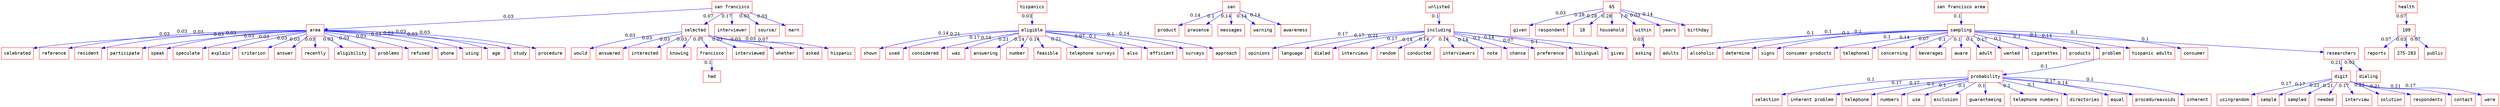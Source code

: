 strict digraph {
	"san francisco"	 [color=red,
		fontname=courier,
		shape=box];
	area	 [color=red,
		fontname=courier,
		shape=box];
	"san francisco" -> area	 [color=blue,
		xlabel=0.03];
	selected	 [color=red,
		fontname=courier,
		shape=box];
	"san francisco" -> selected	 [color=blue,
		xlabel=0.07];
	interviewer	 [color=red,
		fontname=courier,
		shape=box];
	"san francisco" -> interviewer	 [color=blue,
		xlabel=0.17];
	"source/"	 [color=red,
		fontname=courier,
		shape=box];
	"san francisco" -> "source/"	 [color=blue,
		xlabel=0.03];
	marn	 [color=red,
		fontname=courier,
		shape=box];
	"san francisco" -> marn	 [color=blue,
		xlabel=0.03];
	celebrated	 [color=red,
		fontname=courier,
		shape=box];
	area -> celebrated	 [color=blue,
		xlabel=0.03];
	reference	 [color=red,
		fontname=courier,
		shape=box];
	area -> reference	 [color=blue,
		xlabel=0.03];
	resident	 [color=red,
		fontname=courier,
		shape=box];
	area -> resident	 [color=blue,
		xlabel=0.03];
	participate	 [color=red,
		fontname=courier,
		shape=box];
	area -> participate	 [color=blue,
		xlabel=0.03];
	speak	 [color=red,
		fontname=courier,
		shape=box];
	area -> speak	 [color=blue,
		xlabel=0.03];
	speculate	 [color=red,
		fontname=courier,
		shape=box];
	area -> speculate	 [color=blue,
		xlabel=0.03];
	explain	 [color=red,
		fontname=courier,
		shape=box];
	area -> explain	 [color=blue,
		xlabel=0.03];
	criterion	 [color=red,
		fontname=courier,
		shape=box];
	area -> criterion	 [color=blue,
		xlabel=0.03];
	answer	 [color=red,
		fontname=courier,
		shape=box];
	area -> answer	 [color=blue,
		xlabel=0.03];
	recently	 [color=red,
		fontname=courier,
		shape=box];
	area -> recently	 [color=blue,
		xlabel=0.03];
	eligibility	 [color=red,
		fontname=courier,
		shape=box];
	area -> eligibility	 [color=blue,
		xlabel=0.03];
	problems	 [color=red,
		fontname=courier,
		shape=box];
	area -> problems	 [color=blue,
		xlabel=0.03];
	refused	 [color=red,
		fontname=courier,
		shape=box];
	area -> refused	 [color=blue,
		xlabel=0.03];
	phone	 [color=red,
		fontname=courier,
		shape=box];
	area -> phone	 [color=blue,
		xlabel=0.03];
	using	 [color=red,
		fontname=courier,
		shape=box];
	area -> using	 [color=blue,
		xlabel=0.03];
	age	 [color=red,
		fontname=courier,
		shape=box];
	area -> age	 [color=blue,
		xlabel=0.03];
	study	 [color=red,
		fontname=courier,
		shape=box];
	area -> study	 [color=blue,
		xlabel=0.03];
	procedure	 [color=red,
		fontname=courier,
		shape=box];
	area -> procedure	 [color=blue,
		xlabel=0.03];
	would	 [color=red,
		fontname=courier,
		shape=box];
	selected -> would	 [color=blue,
		xlabel=0.03];
	answered	 [color=red,
		fontname=courier,
		shape=box];
	selected -> answered	 [color=blue,
		xlabel=0.03];
	interested	 [color=red,
		fontname=courier,
		shape=box];
	selected -> interested	 [color=blue,
		xlabel=0.03];
	knowing	 [color=red,
		fontname=courier,
		shape=box];
	selected -> knowing	 [color=blue,
		xlabel=0.03];
	francisco	 [color=red,
		fontname=courier,
		shape=box];
	selected -> francisco	 [color=blue,
		xlabel=0.07];
	interviewed	 [color=red,
		fontname=courier,
		shape=box];
	selected -> interviewed	 [color=blue,
		xlabel=0.03];
	whether	 [color=red,
		fontname=courier,
		shape=box];
	selected -> whether	 [color=blue,
		xlabel=0.03];
	asked	 [color=red,
		fontname=courier,
		shape=box];
	selected -> asked	 [color=blue,
		xlabel=0.03];
	hispanic	 [color=red,
		fontname=courier,
		shape=box];
	selected -> hispanic	 [color=blue,
		xlabel=0.07];
	had	 [color=red,
		fontname=courier,
		shape=box];
	francisco -> had	 [color=blue,
		xlabel=0.1];
	hispanics	 [color=red,
		fontname=courier,
		shape=box];
	eligible	 [color=red,
		fontname=courier,
		shape=box];
	hispanics -> eligible	 [color=blue,
		xlabel=0.03];
	shown	 [color=red,
		fontname=courier,
		shape=box];
	eligible -> shown	 [color=blue,
		xlabel=0.14];
	used	 [color=red,
		fontname=courier,
		shape=box];
	eligible -> used	 [color=blue,
		xlabel=0.21];
	considered	 [color=red,
		fontname=courier,
		shape=box];
	eligible -> considered	 [color=blue,
		xlabel=0.17];
	was	 [color=red,
		fontname=courier,
		shape=box];
	eligible -> was	 [color=blue,
		xlabel=0.14];
	answering	 [color=red,
		fontname=courier,
		shape=box];
	eligible -> answering	 [color=blue,
		xlabel=0.21];
	number	 [color=red,
		fontname=courier,
		shape=box];
	eligible -> number	 [color=blue,
		xlabel=0.14];
	feasible	 [color=red,
		fontname=courier,
		shape=box];
	eligible -> feasible	 [color=blue,
		xlabel=0.14];
	"telephone surveys"	 [color=red,
		fontname=courier,
		shape=box];
	eligible -> "telephone surveys"	 [color=blue,
		xlabel=0.21];
	also	 [color=red,
		fontname=courier,
		shape=box];
	eligible -> also	 [color=blue,
		xlabel=0.07];
	efficient	 [color=red,
		fontname=courier,
		shape=box];
	eligible -> efficient	 [color=blue,
		xlabel=0.1];
	surveys	 [color=red,
		fontname=courier,
		shape=box];
	eligible -> surveys	 [color=blue,
		xlabel=0.1];
	approach	 [color=red,
		fontname=courier,
		shape=box];
	eligible -> approach	 [color=blue,
		xlabel=0.14];
	san	 [color=red,
		fontname=courier,
		shape=box];
	product	 [color=red,
		fontname=courier,
		shape=box];
	san -> product	 [color=blue,
		xlabel=0.14];
	presence	 [color=red,
		fontname=courier,
		shape=box];
	san -> presence	 [color=blue,
		xlabel=0.1];
	messages	 [color=red,
		fontname=courier,
		shape=box];
	san -> messages	 [color=blue,
		xlabel=0.14];
	warning	 [color=red,
		fontname=courier,
		shape=box];
	san -> warning	 [color=blue,
		xlabel=0.14];
	awareness	 [color=red,
		fontname=courier,
		shape=box];
	san -> awareness	 [color=blue,
		xlabel=0.14];
	unlisted	 [color=red,
		fontname=courier,
		shape=box];
	including	 [color=red,
		fontname=courier,
		shape=box];
	unlisted -> including	 [color=blue,
		xlabel=0.1];
	opinions	 [color=red,
		fontname=courier,
		shape=box];
	including -> opinions	 [color=blue,
		xlabel=0.17];
	language	 [color=red,
		fontname=courier,
		shape=box];
	including -> language	 [color=blue,
		xlabel=0.17];
	dialed	 [color=red,
		fontname=courier,
		shape=box];
	including -> dialed	 [color=blue,
		xlabel=0.21];
	interviews	 [color=red,
		fontname=courier,
		shape=box];
	including -> interviews	 [color=blue,
		xlabel=0.17];
	random	 [color=red,
		fontname=courier,
		shape=box];
	including -> random	 [color=blue,
		xlabel=0.14];
	conducted	 [color=red,
		fontname=courier,
		shape=box];
	including -> conducted	 [color=blue,
		xlabel=0.14];
	interviewers	 [color=red,
		fontname=courier,
		shape=box];
	including -> interviewers	 [color=blue,
		xlabel=0.14];
	note	 [color=red,
		fontname=courier,
		shape=box];
	including -> note	 [color=blue,
		xlabel=0.14];
	chance	 [color=red,
		fontname=courier,
		shape=box];
	including -> chance	 [color=blue,
		xlabel=0.1];
	preference	 [color=red,
		fontname=courier,
		shape=box];
	including -> preference	 [color=blue,
		xlabel=0.14];
	bilingual	 [color=red,
		fontname=courier,
		shape=box];
	including -> bilingual	 [color=blue,
		xlabel=0.07];
	gives	 [color=red,
		fontname=courier,
		shape=box];
	including -> gives	 [color=blue,
		xlabel=0.1];
	65	 [color=red,
		fontname=courier,
		shape=box];
	given	 [color=red,
		fontname=courier,
		shape=box];
	65 -> given	 [color=blue,
		xlabel=0.03];
	respondent	 [color=red,
		fontname=courier,
		shape=box];
	65 -> respondent	 [color=blue,
		xlabel=0.28];
	18	 [color=red,
		fontname=courier,
		shape=box];
	65 -> 18	 [color=blue,
		xlabel=0.28];
	household	 [color=red,
		fontname=courier,
		shape=box];
	65 -> household	 [color=blue,
		xlabel=0.28];
	within	 [color=red,
		fontname=courier,
		shape=box];
	65 -> within	 [color=blue,
		xlabel=1.0];
	years	 [color=red,
		fontname=courier,
		shape=box];
	65 -> years	 [color=blue,
		xlabel=0.03];
	birthday	 [color=red,
		fontname=courier,
		shape=box];
	65 -> birthday	 [color=blue,
		xlabel=0.14];
	asking	 [color=red,
		fontname=courier,
		shape=box];
	within -> asking	 [color=blue,
		xlabel=0.03];
	"san francisco area"	 [color=red,
		fontname=courier,
		shape=box];
	sampling	 [color=red,
		fontname=courier,
		shape=box];
	"san francisco area" -> sampling	 [color=blue,
		xlabel=0.1];
	adults	 [color=red,
		fontname=courier,
		shape=box];
	sampling -> adults	 [color=blue,
		xlabel=0.1];
	alcoholic	 [color=red,
		fontname=courier,
		shape=box];
	sampling -> alcoholic	 [color=blue,
		xlabel=0.1];
	determine	 [color=red,
		fontname=courier,
		shape=box];
	sampling -> determine	 [color=blue,
		xlabel=0.1];
	signs	 [color=red,
		fontname=courier,
		shape=box];
	sampling -> signs	 [color=blue,
		xlabel=0.1];
	"consumer products"	 [color=red,
		fontname=courier,
		shape=box];
	sampling -> "consumer products"	 [color=blue,
		xlabel=0.1];
	telephone1	 [color=red,
		fontname=courier,
		shape=box];
	sampling -> telephone1	 [color=blue,
		xlabel=0.14];
	concerning	 [color=red,
		fontname=courier,
		shape=box];
	sampling -> concerning	 [color=blue,
		xlabel=0.07];
	beverages	 [color=red,
		fontname=courier,
		shape=box];
	sampling -> beverages	 [color=blue,
		xlabel=0.1];
	aware	 [color=red,
		fontname=courier,
		shape=box];
	sampling -> aware	 [color=blue,
		xlabel=0.1];
	adult	 [color=red,
		fontname=courier,
		shape=box];
	sampling -> adult	 [color=blue,
		xlabel=0.1];
	wanted	 [color=red,
		fontname=courier,
		shape=box];
	sampling -> wanted	 [color=blue,
		xlabel=0.17];
	cigarettes	 [color=red,
		fontname=courier,
		shape=box];
	sampling -> cigarettes	 [color=blue,
		xlabel=0.1];
	products	 [color=red,
		fontname=courier,
		shape=box];
	sampling -> products	 [color=blue,
		xlabel=0.1];
	problem	 [color=red,
		fontname=courier,
		shape=box];
	sampling -> problem	 [color=blue,
		xlabel=0.1];
	"hispanic adults"	 [color=red,
		fontname=courier,
		shape=box];
	sampling -> "hispanic adults"	 [color=blue,
		xlabel=0.14];
	consumer	 [color=red,
		fontname=courier,
		shape=box];
	sampling -> consumer	 [color=blue,
		xlabel=0.1];
	researchers	 [color=red,
		fontname=courier,
		shape=box];
	sampling -> researchers	 [color=blue,
		xlabel=0.1];
	probability	 [color=red,
		fontname=courier,
		shape=box];
	problem -> probability	 [color=blue,
		xlabel=0.1];
	digit	 [color=red,
		fontname=courier,
		shape=box];
	researchers -> digit	 [color=blue,
		xlabel=0.21];
	dialing	 [color=red,
		fontname=courier,
		shape=box];
	researchers -> dialing	 [color=blue,
		xlabel=0.03];
	selection	 [color=red,
		fontname=courier,
		shape=box];
	probability -> selection	 [color=blue,
		xlabel=0.1];
	"inherent problem"	 [color=red,
		fontname=courier,
		shape=box];
	probability -> "inherent problem"	 [color=blue,
		xlabel=0.17];
	telephone	 [color=red,
		fontname=courier,
		shape=box];
	probability -> telephone	 [color=blue,
		xlabel=0.17];
	numbers	 [color=red,
		fontname=courier,
		shape=box];
	probability -> numbers	 [color=blue,
		xlabel=0.1];
	use	 [color=red,
		fontname=courier,
		shape=box];
	probability -> use	 [color=blue,
		xlabel=0.1];
	exclusion	 [color=red,
		fontname=courier,
		shape=box];
	probability -> exclusion	 [color=blue,
		xlabel=0.1];
	guaranteeing	 [color=red,
		fontname=courier,
		shape=box];
	probability -> guaranteeing	 [color=blue,
		xlabel=0.1];
	"telephone numbers"	 [color=red,
		fontname=courier,
		shape=box];
	probability -> "telephone numbers"	 [color=blue,
		xlabel=0.1];
	directories	 [color=red,
		fontname=courier,
		shape=box];
	probability -> directories	 [color=blue,
		xlabel=0.1];
	equal	 [color=red,
		fontname=courier,
		shape=box];
	probability -> equal	 [color=blue,
		xlabel=0.17];
	procedureavoids	 [color=red,
		fontname=courier,
		shape=box];
	probability -> procedureavoids	 [color=blue,
		xlabel=0.14];
	inherent	 [color=red,
		fontname=courier,
		shape=box];
	probability -> inherent	 [color=blue,
		xlabel=0.1];
	usingrandom	 [color=red,
		fontname=courier,
		shape=box];
	digit -> usingrandom	 [color=blue,
		xlabel=0.17];
	sample	 [color=red,
		fontname=courier,
		shape=box];
	digit -> sample	 [color=blue,
		xlabel=0.17];
	sampled	 [color=red,
		fontname=courier,
		shape=box];
	digit -> sampled	 [color=blue,
		xlabel=0.21];
	needed	 [color=red,
		fontname=courier,
		shape=box];
	digit -> needed	 [color=blue,
		xlabel=0.21];
	interview	 [color=red,
		fontname=courier,
		shape=box];
	digit -> interview	 [color=blue,
		xlabel=0.17];
	solution	 [color=red,
		fontname=courier,
		shape=box];
	digit -> solution	 [color=blue,
		xlabel=0.21];
	respondents	 [color=red,
		fontname=courier,
		shape=box];
	digit -> respondents	 [color=blue,
		xlabel=0.21];
	contact	 [color=red,
		fontname=courier,
		shape=box];
	digit -> contact	 [color=blue,
		xlabel=0.21];
	were	 [color=red,
		fontname=courier,
		shape=box];
	digit -> were	 [color=blue,
		xlabel=0.17];
	health	 [color=red,
		fontname=courier,
		shape=box];
	109	 [color=red,
		fontname=courier,
		shape=box];
	health -> 109	 [color=blue,
		xlabel=0.07];
	reports	 [color=red,
		fontname=courier,
		shape=box];
	109 -> reports	 [color=blue,
		xlabel=0.07];
	"275-283"	 [color=red,
		fontname=courier,
		shape=box];
	109 -> "275-283"	 [color=blue,
		xlabel=0.03];
	public	 [color=red,
		fontname=courier,
		shape=box];
	109 -> public	 [color=blue,
		xlabel=0.07];
}
